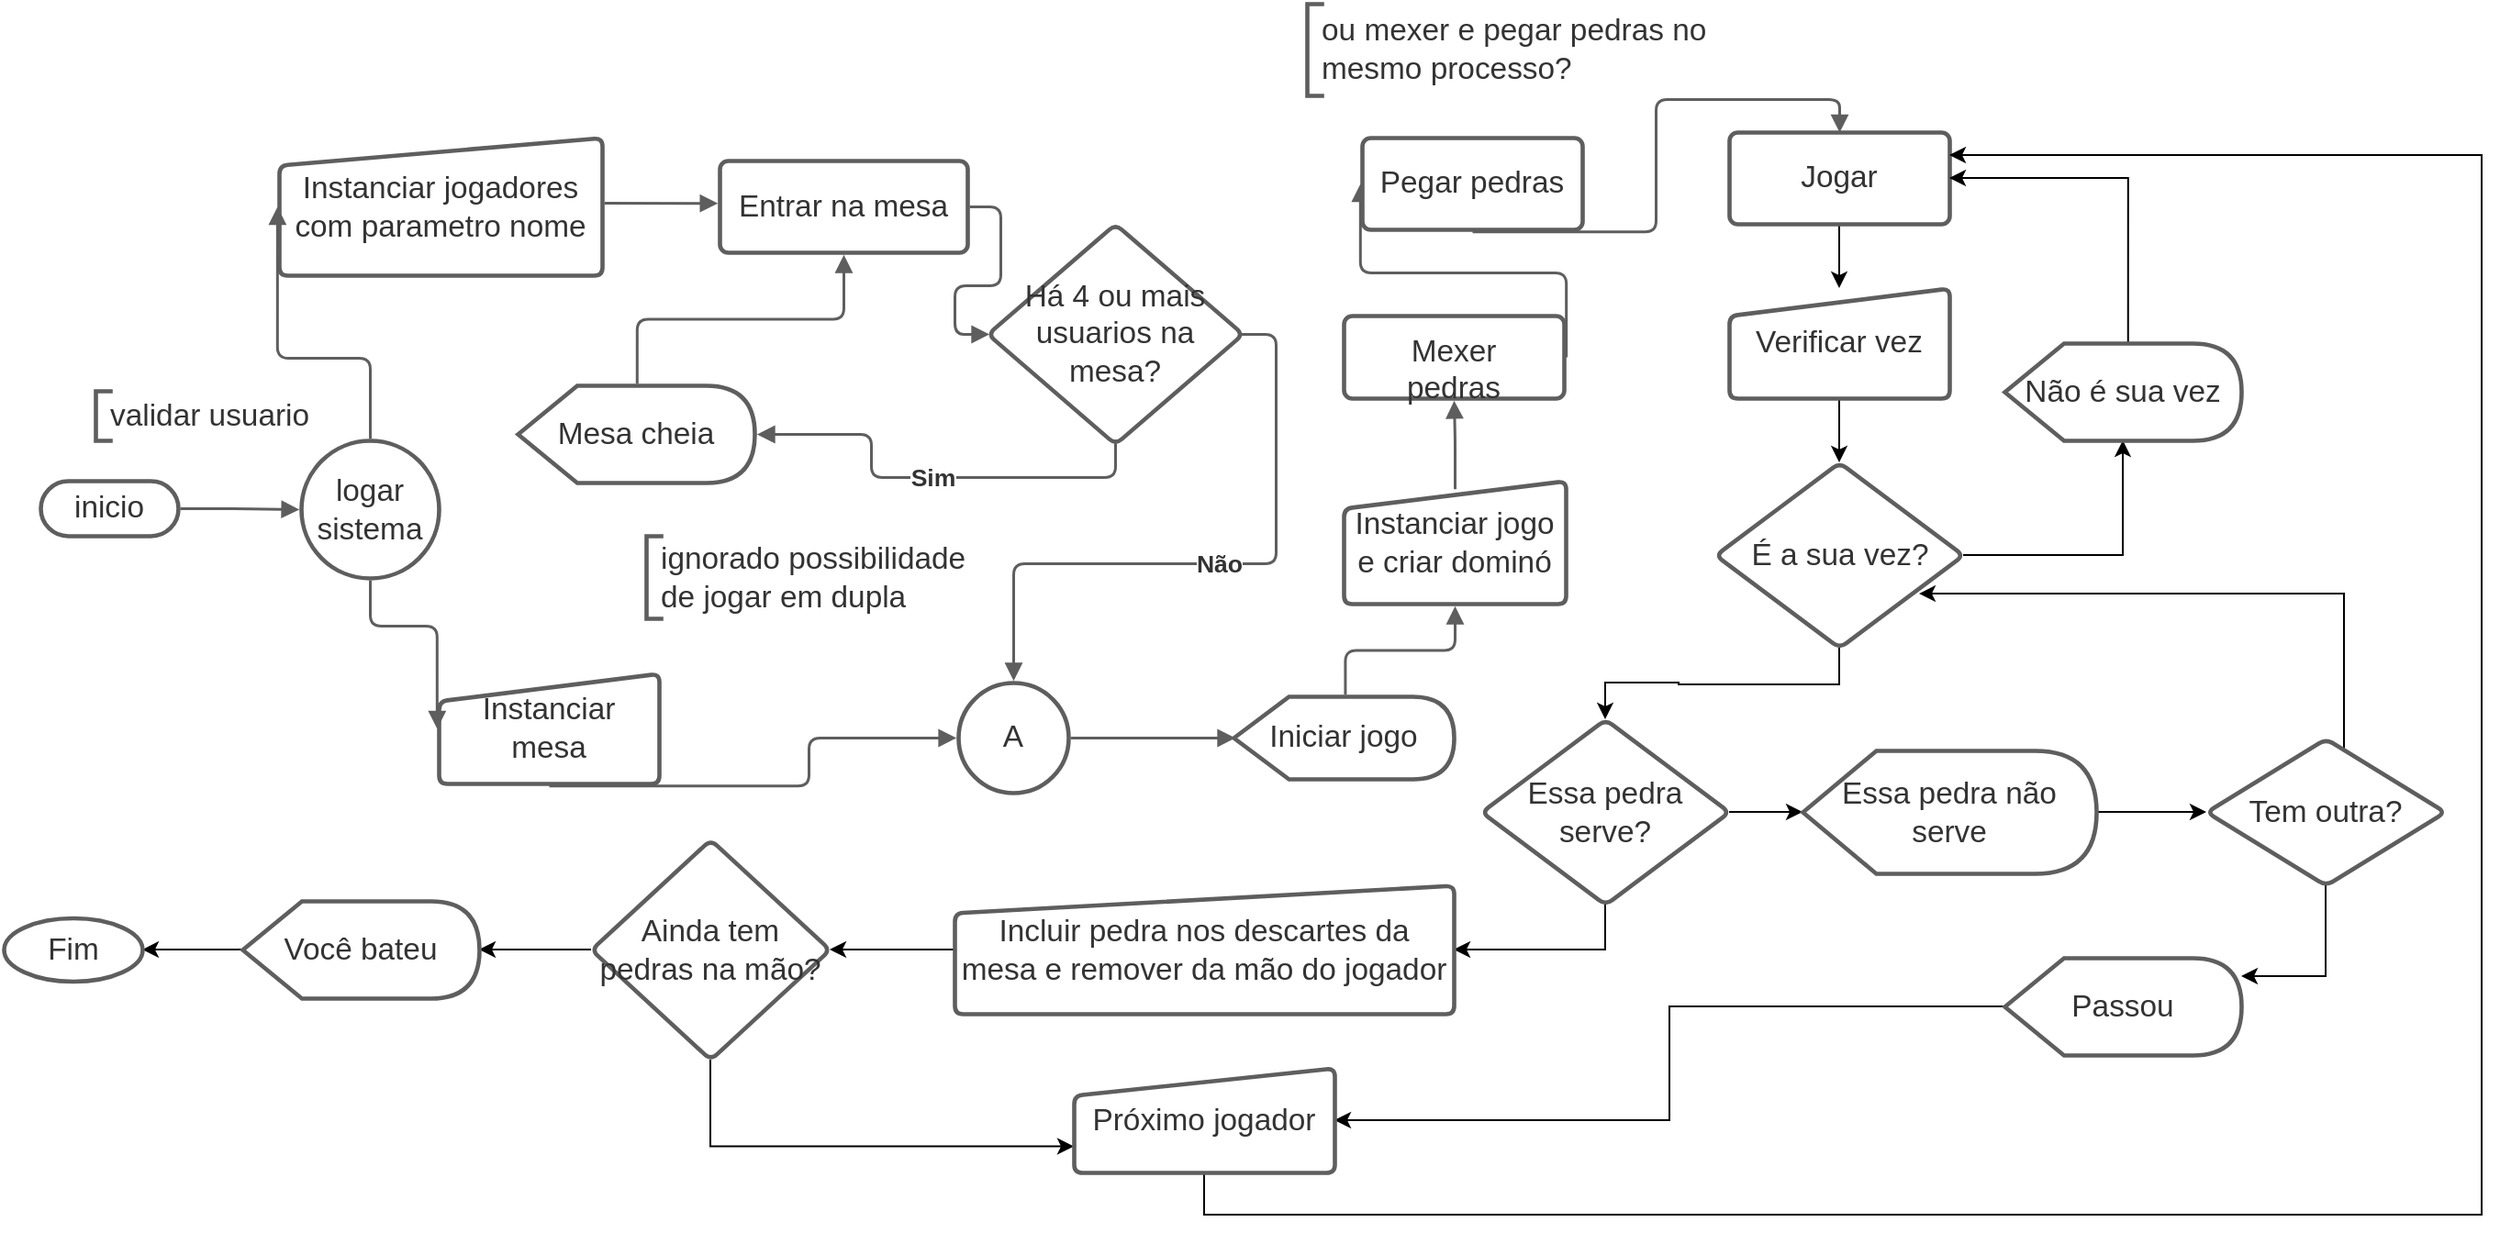 <mxfile version="15.2.4" type="github">
  <diagram id="7m37ZtdRttMwW5HV6ZR-" name="Page-1">
    <mxGraphModel dx="2146" dy="722" grid="1" gridSize="10" guides="1" tooltips="1" connect="1" arrows="1" fold="1" page="1" pageScale="1" pageWidth="850" pageHeight="1100" math="0" shadow="0">
      <root>
        <mxCell id="0" />
        <mxCell id="1" parent="0" />
        <UserObject label="inicio" lucidchartObjectId="kZv~mNR~G6qO" id="0JbDURM3s9Bg5V8chSfe-11">
          <mxCell style="html=1;overflow=block;blockSpacing=1;whiteSpace=wrap;rounded=1;arcSize=50;whiteSpace=wrap;fontSize=16.7;fontColor=#333333;spacing=3.8;strokeColor=#5e5e5e;strokeOpacity=100;strokeWidth=2.3;" vertex="1" parent="1">
            <mxGeometry x="-160" y="660" width="75" height="30" as="geometry" />
          </mxCell>
        </UserObject>
        <UserObject label="Instanciar jogadores com parametro nome" lucidchartObjectId="j1v~3B.U1fXL" id="0JbDURM3s9Bg5V8chSfe-12">
          <mxCell style="html=1;overflow=block;blockSpacing=1;whiteSpace=wrap;shape=manualInput;size=15;whiteSpace=wrap;fontSize=16.7;fontColor=#333333;spacing=3.8;strokeColor=#5e5e5e;strokeOpacity=100;rounded=1;absoluteArcSize=1;arcSize=9;strokeWidth=2.3;" vertex="1" parent="1">
            <mxGeometry x="-30" y="473" width="176" height="75" as="geometry" />
          </mxCell>
        </UserObject>
        <UserObject label="Instanciar mesa" lucidchartObjectId="V3v~wRQpkqoA" id="0JbDURM3s9Bg5V8chSfe-13">
          <mxCell style="html=1;overflow=block;blockSpacing=1;whiteSpace=wrap;shape=manualInput;size=15;whiteSpace=wrap;fontSize=16.7;fontColor=#333333;spacing=3.8;strokeColor=#5e5e5e;strokeOpacity=100;rounded=1;absoluteArcSize=1;arcSize=9;strokeWidth=2.3;" vertex="1" parent="1">
            <mxGeometry x="57" y="765" width="120" height="60" as="geometry" />
          </mxCell>
        </UserObject>
        <UserObject label="" lucidchartObjectId="g6v~GuppD06Z" id="0JbDURM3s9Bg5V8chSfe-14">
          <mxCell style="html=1;jettySize=18;whiteSpace=wrap;fontSize=13;strokeColor=#5E5E5E;strokeWidth=1.5;rounded=1;arcSize=12;edgeStyle=orthogonalEdgeStyle;startArrow=none;;endArrow=block;endFill=1;;exitX=1.015;exitY=0.5;exitPerimeter=0;entryX=-0.015;entryY=0.5;entryPerimeter=0;" edge="1" parent="1" source="0JbDURM3s9Bg5V8chSfe-11" target="0JbDURM3s9Bg5V8chSfe-15">
            <mxGeometry width="100" height="100" relative="1" as="geometry">
              <Array as="points" />
            </mxGeometry>
          </mxCell>
        </UserObject>
        <UserObject label="logar sistema" lucidchartObjectId="j6v~5Wp7Alrz" id="0JbDURM3s9Bg5V8chSfe-15">
          <mxCell style="html=1;overflow=block;blockSpacing=1;whiteSpace=wrap;ellipse;whiteSpace=wrap;fontSize=16.7;fontColor=#333333;spacing=3.8;strokeColor=#5e5e5e;strokeOpacity=100;rounded=1;absoluteArcSize=1;arcSize=9;strokeWidth=2.3;" vertex="1" parent="1">
            <mxGeometry x="-18" y="638" width="75" height="75" as="geometry" />
          </mxCell>
        </UserObject>
        <UserObject label="" lucidchartObjectId="s6v~.FOGg735" id="0JbDURM3s9Bg5V8chSfe-16">
          <mxCell style="html=1;jettySize=18;whiteSpace=wrap;fontSize=13;strokeColor=#5E5E5E;strokeWidth=1.5;rounded=1;arcSize=12;edgeStyle=orthogonalEdgeStyle;startArrow=none;;endArrow=block;endFill=1;;exitX=0.5;exitY=-0.015;exitPerimeter=0;entryX=-0.006;entryY=0.5;entryPerimeter=0;" edge="1" parent="1" source="0JbDURM3s9Bg5V8chSfe-15" target="0JbDURM3s9Bg5V8chSfe-12">
            <mxGeometry width="100" height="100" relative="1" as="geometry">
              <Array as="points" />
            </mxGeometry>
          </mxCell>
        </UserObject>
        <UserObject label="" lucidchartObjectId="v8v~0PN.mCqf" id="0JbDURM3s9Bg5V8chSfe-17">
          <mxCell style="html=1;jettySize=18;whiteSpace=wrap;fontSize=13;strokeColor=#5E5E5E;strokeWidth=1.5;rounded=1;arcSize=12;edgeStyle=orthogonalEdgeStyle;startArrow=none;;endArrow=block;endFill=1;;exitX=0.5;exitY=1.015;exitPerimeter=0;entryX=-0.009;entryY=0.5;entryPerimeter=0;" edge="1" parent="1" source="0JbDURM3s9Bg5V8chSfe-15" target="0JbDURM3s9Bg5V8chSfe-13">
            <mxGeometry width="100" height="100" relative="1" as="geometry">
              <Array as="points" />
            </mxGeometry>
          </mxCell>
        </UserObject>
        <UserObject label="" lucidchartObjectId="D8v~GmxZzL8O" id="0JbDURM3s9Bg5V8chSfe-18">
          <mxCell style="html=1;jettySize=18;whiteSpace=wrap;fontSize=13;strokeColor=#5E5E5E;strokeWidth=1.5;rounded=1;arcSize=12;edgeStyle=orthogonalEdgeStyle;startArrow=none;;endArrow=block;endFill=1;;exitX=1.006;exitY=0.474;exitPerimeter=0;entryX=-0.008;entryY=0.462;entryPerimeter=0;" edge="1" parent="1" source="0JbDURM3s9Bg5V8chSfe-12" target="0JbDURM3s9Bg5V8chSfe-19">
            <mxGeometry width="100" height="100" relative="1" as="geometry">
              <Array as="points" />
            </mxGeometry>
          </mxCell>
        </UserObject>
        <UserObject label="Entrar na mesa" lucidchartObjectId="E8v~LeZriVJx" id="0JbDURM3s9Bg5V8chSfe-19">
          <mxCell style="html=1;overflow=block;blockSpacing=1;whiteSpace=wrap;;whiteSpace=wrap;fontSize=16.7;fontColor=#333333;spacing=3.8;strokeColor=#5e5e5e;strokeOpacity=100;rounded=1;absoluteArcSize=1;arcSize=9;strokeWidth=2.3;" vertex="1" parent="1">
            <mxGeometry x="210" y="485.5" width="135" height="50" as="geometry" />
          </mxCell>
        </UserObject>
        <mxCell id="0JbDURM3s9Bg5V8chSfe-20" value="validar usuario" style="group;spacingLeft=8;align=left;spacing=0;strokeColor=none;whiteSpace=wrap;fontSize=16.7;fontColor=#333333;strokeOpacity=100;fillOpacity=0;rounded=1;absoluteArcSize=1;arcSize=9;fillColor=#ffffff;strokeWidth=2.3;verticalAlign=middle;html=1;" vertex="1" parent="1">
          <mxGeometry x="-130" y="611" width="135" height="27" as="geometry" />
        </mxCell>
        <mxCell id="0JbDURM3s9Bg5V8chSfe-21" value="" style="shape=partialRectangle;right=0;fillColor=none;whiteSpace=wrap;fontSize=16.7;fontColor=#333333;strokeColor=#5e5e5e;strokeWidth=2.3;" vertex="1" parent="0JbDURM3s9Bg5V8chSfe-20">
          <mxGeometry width="8" height="27" relative="1" as="geometry" />
        </mxCell>
        <UserObject label="Iniciar jogo" lucidchartObjectId="NRR~2jFwm~qd" id="0JbDURM3s9Bg5V8chSfe-22">
          <mxCell style="html=1;overflow=block;blockSpacing=1;whiteSpace=wrap;shape=display;whiteSpace=wrap;fontSize=16.7;fontColor=#333333;spacing=3.8;strokeColor=#5e5e5e;strokeOpacity=100;rounded=1;absoluteArcSize=1;arcSize=9;strokeWidth=2.3;" vertex="1" parent="1">
            <mxGeometry x="490" y="777.5" width="120" height="45" as="geometry" />
          </mxCell>
        </UserObject>
        <UserObject label="" lucidchartObjectId="HTR~-b7AvbYV" id="0JbDURM3s9Bg5V8chSfe-23">
          <mxCell style="html=1;jettySize=18;whiteSpace=wrap;fontSize=13;strokeColor=#5E5E5E;strokeWidth=1.5;rounded=1;arcSize=12;edgeStyle=orthogonalEdgeStyle;startArrow=none;;endArrow=block;endFill=1;;exitX=0.5;exitY=1.019;exitPerimeter=0;entryX=-0.019;entryY=0.5;entryPerimeter=0;" edge="1" parent="1" source="0JbDURM3s9Bg5V8chSfe-13" target="0JbDURM3s9Bg5V8chSfe-24">
            <mxGeometry width="100" height="100" relative="1" as="geometry">
              <Array as="points" />
            </mxGeometry>
          </mxCell>
        </UserObject>
        <UserObject label="A" lucidchartObjectId="ITR~7d5U~RKa" id="0JbDURM3s9Bg5V8chSfe-24">
          <mxCell style="html=1;overflow=block;blockSpacing=1;whiteSpace=wrap;ellipse;whiteSpace=wrap;fontSize=16.7;fontColor=#333333;spacing=3.8;strokeColor=#5e5e5e;strokeOpacity=100;rounded=1;absoluteArcSize=1;arcSize=9;strokeWidth=2.3;" vertex="1" parent="1">
            <mxGeometry x="340" y="770" width="60" height="60" as="geometry" />
          </mxCell>
        </UserObject>
        <UserObject label="" lucidchartObjectId="dUR~4mjKR95o" id="0JbDURM3s9Bg5V8chSfe-25">
          <mxCell style="html=1;jettySize=18;whiteSpace=wrap;fontSize=13;strokeColor=#5E5E5E;strokeWidth=1.5;rounded=1;arcSize=12;edgeStyle=orthogonalEdgeStyle;startArrow=none;;endArrow=block;endFill=1;;exitX=1.019;exitY=0.5;exitPerimeter=0;entryX=0.007;entryY=0.5;entryPerimeter=0;" edge="1" parent="1" source="0JbDURM3s9Bg5V8chSfe-24" target="0JbDURM3s9Bg5V8chSfe-22">
            <mxGeometry width="100" height="100" relative="1" as="geometry">
              <Array as="points" />
            </mxGeometry>
          </mxCell>
        </UserObject>
        <UserObject label="Há 4 ou mais usuarios na mesa?" lucidchartObjectId="S0R~QacTpb6g" id="0JbDURM3s9Bg5V8chSfe-26">
          <mxCell style="html=1;overflow=block;blockSpacing=1;whiteSpace=wrap;rhombus;whiteSpace=wrap;fontSize=16.7;fontColor=#333333;spacing=3.8;strokeColor=#5e5e5e;strokeOpacity=100;rounded=1;absoluteArcSize=1;arcSize=9;strokeWidth=2.3;" vertex="1" parent="1">
            <mxGeometry x="356" y="520" width="139" height="120" as="geometry" />
          </mxCell>
        </UserObject>
        <UserObject label="" lucidchartObjectId="P1R~o4ZUzLe." id="0JbDURM3s9Bg5V8chSfe-27">
          <mxCell style="html=1;jettySize=18;whiteSpace=wrap;fontSize=13.3;fontColor=#333333;fontStyle=1;strokeColor=#5E5E5E;strokeWidth=1.5;rounded=1;arcSize=12;edgeStyle=orthogonalEdgeStyle;startArrow=none;;endArrow=block;endFill=1;;exitX=0.994;exitY=0.5;exitPerimeter=0;entryX=0.5;entryY=-0.019;entryPerimeter=0;" edge="1" parent="1" source="0JbDURM3s9Bg5V8chSfe-26" target="0JbDURM3s9Bg5V8chSfe-24">
            <mxGeometry width="100" height="100" relative="1" as="geometry">
              <Array as="points" />
            </mxGeometry>
          </mxCell>
        </UserObject>
        <mxCell id="0JbDURM3s9Bg5V8chSfe-28" value="Não" style="text;html=1;resizable=0;labelBackgroundColor=#ffffff;align=center;verticalAlign=middle;fontStyle=1;fontColor=#333333;;fontSize=13.3;" vertex="1" parent="0JbDURM3s9Bg5V8chSfe-27">
          <mxGeometry relative="1" as="geometry" />
        </mxCell>
        <UserObject label="" lucidchartObjectId="w2R~GWVeLTQU" id="0JbDURM3s9Bg5V8chSfe-29">
          <mxCell style="html=1;jettySize=18;whiteSpace=wrap;fontSize=13;strokeColor=#5E5E5E;strokeWidth=1.5;rounded=1;arcSize=12;edgeStyle=orthogonalEdgeStyle;startArrow=none;;endArrow=block;endFill=1;;exitX=1.008;exitY=0.5;exitPerimeter=0;entryX=0.006;entryY=0.5;entryPerimeter=0;" edge="1" parent="1" source="0JbDURM3s9Bg5V8chSfe-19" target="0JbDURM3s9Bg5V8chSfe-26">
            <mxGeometry width="100" height="100" relative="1" as="geometry">
              <Array as="points" />
            </mxGeometry>
          </mxCell>
        </UserObject>
        <UserObject label="" lucidchartObjectId="F3R~7GjH1Mq6" id="0JbDURM3s9Bg5V8chSfe-30">
          <mxCell style="html=1;jettySize=18;whiteSpace=wrap;fontSize=13.3;fontColor=#333333;fontStyle=1;strokeColor=#5E5E5E;strokeWidth=1.5;rounded=1;arcSize=12;edgeStyle=orthogonalEdgeStyle;startArrow=none;;endArrow=block;endFill=1;;exitX=0.5;exitY=0.995;exitPerimeter=0;entryX=1.009;entryY=0.5;entryPerimeter=0;" edge="1" parent="1" source="0JbDURM3s9Bg5V8chSfe-26" target="0JbDURM3s9Bg5V8chSfe-32">
            <mxGeometry width="100" height="100" relative="1" as="geometry">
              <Array as="points" />
            </mxGeometry>
          </mxCell>
        </UserObject>
        <mxCell id="0JbDURM3s9Bg5V8chSfe-31" value="Sim" style="text;html=1;resizable=0;labelBackgroundColor=#ffffff;align=center;verticalAlign=middle;fontStyle=1;fontColor=#333333;;fontSize=13.3;" vertex="1" parent="0JbDURM3s9Bg5V8chSfe-30">
          <mxGeometry relative="1" as="geometry" />
        </mxCell>
        <UserObject label="Mesa cheia" lucidchartObjectId="K3R~PH12rO8Q" id="0JbDURM3s9Bg5V8chSfe-32">
          <mxCell style="html=1;overflow=block;blockSpacing=1;whiteSpace=wrap;shape=display;whiteSpace=wrap;fontSize=16.7;fontColor=#333333;spacing=3.8;strokeColor=#5e5e5e;strokeOpacity=100;rounded=1;absoluteArcSize=1;arcSize=9;strokeWidth=2.3;" vertex="1" parent="1">
            <mxGeometry x="100" y="608" width="129" height="53" as="geometry" />
          </mxCell>
        </UserObject>
        <UserObject label="" lucidchartObjectId="f4R~RC9oGjJJ" id="0JbDURM3s9Bg5V8chSfe-33">
          <mxCell style="html=1;jettySize=18;whiteSpace=wrap;fontSize=13;strokeColor=#5E5E5E;strokeWidth=1.5;rounded=1;arcSize=12;edgeStyle=orthogonalEdgeStyle;startArrow=none;;endArrow=block;endFill=1;;exitX=0.503;exitY=-0.021;exitPerimeter=0;entryX=0.5;entryY=1.023;entryPerimeter=0;" edge="1" parent="1" source="0JbDURM3s9Bg5V8chSfe-32" target="0JbDURM3s9Bg5V8chSfe-19">
            <mxGeometry width="100" height="100" relative="1" as="geometry">
              <Array as="points" />
            </mxGeometry>
          </mxCell>
        </UserObject>
        <UserObject label="Instanciar jogo e criar dominó" lucidchartObjectId="f7R~Kt_5P~JU" id="0JbDURM3s9Bg5V8chSfe-34">
          <mxCell style="html=1;overflow=block;blockSpacing=1;whiteSpace=wrap;shape=manualInput;size=15;whiteSpace=wrap;fontSize=16.7;fontColor=#333333;spacing=3.8;strokeColor=#5e5e5e;strokeOpacity=100;rounded=1;absoluteArcSize=1;arcSize=9;strokeWidth=2.3;" vertex="1" parent="1">
            <mxGeometry x="550" y="660" width="121" height="67" as="geometry" />
          </mxCell>
        </UserObject>
        <UserObject label="Mexer pedras" lucidchartObjectId="I_R~DYS2-8Vh" id="0JbDURM3s9Bg5V8chSfe-35">
          <mxCell style="html=1;overflow=block;blockSpacing=1;whiteSpace=wrap;;whiteSpace=wrap;fontSize=16.7;fontColor=#333333;spacing=9;strokeColor=#5e5e5e;strokeOpacity=100;rounded=1;absoluteArcSize=1;arcSize=9;strokeWidth=2.3;" vertex="1" parent="1">
            <mxGeometry x="550" y="570" width="120" height="45" as="geometry" />
          </mxCell>
        </UserObject>
        <UserObject label="" lucidchartObjectId="-sS~jsegGb.K" id="0JbDURM3s9Bg5V8chSfe-36">
          <mxCell style="html=1;jettySize=18;whiteSpace=wrap;fontSize=13;strokeColor=#5E5E5E;strokeWidth=1.5;rounded=1;arcSize=12;edgeStyle=orthogonalEdgeStyle;startArrow=none;;endArrow=block;endFill=1;;exitX=0.506;exitY=-0.025;exitPerimeter=0;entryX=0.5;entryY=1.017;entryPerimeter=0;" edge="1" parent="1" source="0JbDURM3s9Bg5V8chSfe-22" target="0JbDURM3s9Bg5V8chSfe-34">
            <mxGeometry width="100" height="100" relative="1" as="geometry">
              <Array as="points" />
            </mxGeometry>
          </mxCell>
        </UserObject>
        <UserObject label="" lucidchartObjectId="ptS~rT2_DQW-" id="0JbDURM3s9Bg5V8chSfe-37">
          <mxCell style="html=1;jettySize=18;whiteSpace=wrap;fontSize=13;strokeColor=#5E5E5E;strokeWidth=1.5;rounded=1;arcSize=12;edgeStyle=orthogonalEdgeStyle;startArrow=none;;endArrow=block;endFill=1;;exitX=0.5;exitY=0.066;exitPerimeter=0;entryX=0.5;entryY=1.025;entryPerimeter=0;" edge="1" parent="1" source="0JbDURM3s9Bg5V8chSfe-34" target="0JbDURM3s9Bg5V8chSfe-35">
            <mxGeometry width="100" height="100" relative="1" as="geometry">
              <Array as="points" />
            </mxGeometry>
          </mxCell>
        </UserObject>
        <mxCell id="0JbDURM3s9Bg5V8chSfe-38" value="ignorado possibilidade de jogar em dupla" style="group;spacingLeft=8;align=left;spacing=0;strokeColor=none;whiteSpace=wrap;fontSize=16.7;fontColor=#333333;strokeOpacity=100;fillOpacity=0;rounded=1;absoluteArcSize=1;arcSize=9;fillColor=#ffffff;strokeWidth=2.3;verticalAlign=middle;html=1;" vertex="1" parent="1">
          <mxGeometry x="170" y="690" width="186" height="45" as="geometry" />
        </mxCell>
        <mxCell id="0JbDURM3s9Bg5V8chSfe-39" value="" style="shape=partialRectangle;right=0;fillColor=none;whiteSpace=wrap;fontSize=16.7;fontColor=#333333;strokeColor=#5e5e5e;strokeWidth=2.3;" vertex="1" parent="0JbDURM3s9Bg5V8chSfe-38">
          <mxGeometry width="8" height="45" relative="1" as="geometry" />
        </mxCell>
        <UserObject label="" lucidchartObjectId="QvS~69fNXWKZ" id="0JbDURM3s9Bg5V8chSfe-40">
          <mxCell style="html=1;jettySize=18;whiteSpace=wrap;fontSize=13;strokeColor=#5E5E5E;strokeWidth=1.5;rounded=1;arcSize=12;edgeStyle=orthogonalEdgeStyle;startArrow=none;;endArrow=block;endFill=1;;exitX=1.009;exitY=0.5;exitPerimeter=0;entryX=-0.009;entryY=0.5;entryPerimeter=0;" edge="1" parent="1" source="0JbDURM3s9Bg5V8chSfe-35" target="0JbDURM3s9Bg5V8chSfe-41">
            <mxGeometry width="100" height="100" relative="1" as="geometry">
              <Array as="points" />
            </mxGeometry>
          </mxCell>
        </UserObject>
        <UserObject label="Pegar pedras" lucidchartObjectId="XvS~D25~5tkC" id="0JbDURM3s9Bg5V8chSfe-41">
          <mxCell style="html=1;overflow=block;blockSpacing=1;whiteSpace=wrap;;whiteSpace=wrap;fontSize=16.7;fontColor=#333333;spacing=9;strokeColor=#5e5e5e;strokeOpacity=100;rounded=1;absoluteArcSize=1;arcSize=9;strokeWidth=2.3;" vertex="1" parent="1">
            <mxGeometry x="560" y="473" width="120" height="50" as="geometry" />
          </mxCell>
        </UserObject>
        <mxCell id="0JbDURM3s9Bg5V8chSfe-42" value="ou mexer e pegar pedras no mesmo processo?" style="group;spacingLeft=8;align=left;spacing=0;strokeColor=none;whiteSpace=wrap;fontSize=16.7;fontColor=#333333;strokeOpacity=100;fillOpacity=0;rounded=1;absoluteArcSize=1;arcSize=9;fillColor=#ffffff;strokeWidth=2.3;verticalAlign=middle;html=1;" vertex="1" parent="1">
          <mxGeometry x="530" y="400" width="225" height="50" as="geometry" />
        </mxCell>
        <mxCell id="0JbDURM3s9Bg5V8chSfe-43" value="" style="shape=partialRectangle;right=0;fillColor=none;whiteSpace=wrap;fontSize=16.7;fontColor=#333333;strokeColor=#5e5e5e;strokeWidth=2.3;" vertex="1" parent="0JbDURM3s9Bg5V8chSfe-42">
          <mxGeometry width="8" height="50" relative="1" as="geometry" />
        </mxCell>
        <mxCell id="0JbDURM3s9Bg5V8chSfe-52" style="edgeStyle=orthogonalEdgeStyle;rounded=0;orthogonalLoop=1;jettySize=auto;html=1;" edge="1" parent="1" source="0JbDURM3s9Bg5V8chSfe-44" target="0JbDURM3s9Bg5V8chSfe-50">
          <mxGeometry relative="1" as="geometry" />
        </mxCell>
        <mxCell id="0JbDURM3s9Bg5V8chSfe-56" value="" style="edgeStyle=orthogonalEdgeStyle;rounded=0;orthogonalLoop=1;jettySize=auto;html=1;" edge="1" parent="1" source="0JbDURM3s9Bg5V8chSfe-44" target="0JbDURM3s9Bg5V8chSfe-55">
          <mxGeometry relative="1" as="geometry" />
        </mxCell>
        <UserObject label="É a sua vez?" lucidchartObjectId="ZwS~hbNFLozT" id="0JbDURM3s9Bg5V8chSfe-44">
          <mxCell style="html=1;overflow=block;blockSpacing=1;whiteSpace=wrap;rhombus;whiteSpace=wrap;fontSize=16.7;fontColor=#333333;spacing=3.8;strokeColor=#5e5e5e;strokeOpacity=100;rounded=1;absoluteArcSize=1;arcSize=9;strokeWidth=2.3;" vertex="1" parent="1">
            <mxGeometry x="752.5" y="650" width="135" height="101" as="geometry" />
          </mxCell>
        </UserObject>
        <UserObject label="" lucidchartObjectId=".AS~tcBLg190" id="0JbDURM3s9Bg5V8chSfe-45">
          <mxCell style="html=1;jettySize=18;whiteSpace=wrap;fontSize=13;strokeColor=#5E5E5E;strokeWidth=1.5;rounded=1;arcSize=12;edgeStyle=orthogonalEdgeStyle;startArrow=none;;endArrow=block;endFill=1;;exitX=0.5;exitY=1.022;exitPerimeter=0;entryX=0.5;entryY=0;entryDx=0;entryDy=0;" edge="1" parent="1" source="0JbDURM3s9Bg5V8chSfe-41" target="0JbDURM3s9Bg5V8chSfe-47">
            <mxGeometry width="100" height="100" relative="1" as="geometry">
              <Array as="points" />
              <mxPoint x="987" y="615" as="targetPoint" />
            </mxGeometry>
          </mxCell>
        </UserObject>
        <mxCell id="0JbDURM3s9Bg5V8chSfe-48" style="edgeStyle=orthogonalEdgeStyle;rounded=0;orthogonalLoop=1;jettySize=auto;html=1;" edge="1" parent="1" source="0JbDURM3s9Bg5V8chSfe-47" target="0JbDURM3s9Bg5V8chSfe-53">
          <mxGeometry relative="1" as="geometry" />
        </mxCell>
        <UserObject label="Jogar" lucidchartObjectId="XvS~D25~5tkC" id="0JbDURM3s9Bg5V8chSfe-47">
          <mxCell style="html=1;overflow=block;blockSpacing=1;whiteSpace=wrap;;whiteSpace=wrap;fontSize=16.7;fontColor=#333333;spacing=9;strokeColor=#5e5e5e;strokeOpacity=100;rounded=1;absoluteArcSize=1;arcSize=9;strokeWidth=2.3;" vertex="1" parent="1">
            <mxGeometry x="760" y="470" width="120" height="50" as="geometry" />
          </mxCell>
        </UserObject>
        <mxCell id="0JbDURM3s9Bg5V8chSfe-51" style="edgeStyle=orthogonalEdgeStyle;rounded=0;orthogonalLoop=1;jettySize=auto;html=1;entryX=1;entryY=0.5;entryDx=0;entryDy=0;exitX=0;exitY=0;exitDx=67.375;exitDy=0;exitPerimeter=0;" edge="1" parent="1" source="0JbDURM3s9Bg5V8chSfe-50" target="0JbDURM3s9Bg5V8chSfe-47">
          <mxGeometry relative="1" as="geometry">
            <Array as="points">
              <mxPoint x="977" y="495" />
            </Array>
          </mxGeometry>
        </mxCell>
        <UserObject label="Não é sua vez" lucidchartObjectId="K3R~PH12rO8Q" id="0JbDURM3s9Bg5V8chSfe-50">
          <mxCell style="html=1;overflow=block;blockSpacing=1;whiteSpace=wrap;shape=display;whiteSpace=wrap;fontSize=16.7;fontColor=#333333;spacing=3.8;strokeColor=#5e5e5e;strokeOpacity=100;rounded=1;absoluteArcSize=1;arcSize=9;strokeWidth=2.3;" vertex="1" parent="1">
            <mxGeometry x="910" y="585" width="129" height="53" as="geometry" />
          </mxCell>
        </UserObject>
        <mxCell id="0JbDURM3s9Bg5V8chSfe-54" style="edgeStyle=orthogonalEdgeStyle;rounded=0;orthogonalLoop=1;jettySize=auto;html=1;" edge="1" parent="1" source="0JbDURM3s9Bg5V8chSfe-53" target="0JbDURM3s9Bg5V8chSfe-44">
          <mxGeometry relative="1" as="geometry" />
        </mxCell>
        <UserObject label="Verificar vez" lucidchartObjectId="V3v~wRQpkqoA" id="0JbDURM3s9Bg5V8chSfe-53">
          <mxCell style="html=1;overflow=block;blockSpacing=1;whiteSpace=wrap;shape=manualInput;size=15;whiteSpace=wrap;fontSize=16.7;fontColor=#333333;spacing=3.8;strokeColor=#5e5e5e;strokeOpacity=100;rounded=1;absoluteArcSize=1;arcSize=9;strokeWidth=2.3;" vertex="1" parent="1">
            <mxGeometry x="760" y="555" width="120" height="60" as="geometry" />
          </mxCell>
        </UserObject>
        <mxCell id="0JbDURM3s9Bg5V8chSfe-61" style="edgeStyle=orthogonalEdgeStyle;rounded=0;orthogonalLoop=1;jettySize=auto;html=1;" edge="1" parent="1" source="0JbDURM3s9Bg5V8chSfe-55" target="0JbDURM3s9Bg5V8chSfe-57">
          <mxGeometry relative="1" as="geometry" />
        </mxCell>
        <mxCell id="0JbDURM3s9Bg5V8chSfe-65" style="edgeStyle=orthogonalEdgeStyle;rounded=0;orthogonalLoop=1;jettySize=auto;html=1;entryX=1;entryY=0.5;entryDx=0;entryDy=0;" edge="1" parent="1" source="0JbDURM3s9Bg5V8chSfe-55" target="0JbDURM3s9Bg5V8chSfe-64">
          <mxGeometry relative="1" as="geometry">
            <Array as="points">
              <mxPoint x="692" y="916" />
            </Array>
          </mxGeometry>
        </mxCell>
        <UserObject label="Essa pedra serve?" lucidchartObjectId="ZwS~hbNFLozT" id="0JbDURM3s9Bg5V8chSfe-55">
          <mxCell style="html=1;overflow=block;blockSpacing=1;whiteSpace=wrap;rhombus;whiteSpace=wrap;fontSize=16.7;fontColor=#333333;spacing=3.8;strokeColor=#5e5e5e;strokeOpacity=100;rounded=1;absoluteArcSize=1;arcSize=9;strokeWidth=2.3;" vertex="1" parent="1">
            <mxGeometry x="625" y="790" width="135" height="101" as="geometry" />
          </mxCell>
        </UserObject>
        <mxCell id="0JbDURM3s9Bg5V8chSfe-59" value="" style="edgeStyle=orthogonalEdgeStyle;rounded=0;orthogonalLoop=1;jettySize=auto;html=1;" edge="1" parent="1" source="0JbDURM3s9Bg5V8chSfe-57" target="0JbDURM3s9Bg5V8chSfe-58">
          <mxGeometry relative="1" as="geometry">
            <Array as="points">
              <mxPoint x="1090" y="840" />
            </Array>
          </mxGeometry>
        </mxCell>
        <UserObject label="Essa pedra não serve" lucidchartObjectId="K3R~PH12rO8Q" id="0JbDURM3s9Bg5V8chSfe-57">
          <mxCell style="html=1;overflow=block;blockSpacing=1;whiteSpace=wrap;shape=display;whiteSpace=wrap;fontSize=16.7;fontColor=#333333;spacing=3.8;strokeColor=#5e5e5e;strokeOpacity=100;rounded=1;absoluteArcSize=1;arcSize=9;strokeWidth=2.3;" vertex="1" parent="1">
            <mxGeometry x="800" y="807" width="160" height="67" as="geometry" />
          </mxCell>
        </UserObject>
        <mxCell id="0JbDURM3s9Bg5V8chSfe-60" style="edgeStyle=orthogonalEdgeStyle;rounded=0;orthogonalLoop=1;jettySize=auto;html=1;entryX=0.822;entryY=0.708;entryDx=0;entryDy=0;entryPerimeter=0;" edge="1" parent="1" source="0JbDURM3s9Bg5V8chSfe-58" target="0JbDURM3s9Bg5V8chSfe-44">
          <mxGeometry relative="1" as="geometry">
            <Array as="points">
              <mxPoint x="1095" y="722" />
            </Array>
          </mxGeometry>
        </mxCell>
        <mxCell id="0JbDURM3s9Bg5V8chSfe-63" style="edgeStyle=orthogonalEdgeStyle;rounded=0;orthogonalLoop=1;jettySize=auto;html=1;" edge="1" parent="1" source="0JbDURM3s9Bg5V8chSfe-58" target="0JbDURM3s9Bg5V8chSfe-62">
          <mxGeometry relative="1" as="geometry">
            <mxPoint x="1085" y="950" as="targetPoint" />
            <Array as="points">
              <mxPoint x="1085" y="930" />
            </Array>
          </mxGeometry>
        </mxCell>
        <mxCell id="0JbDURM3s9Bg5V8chSfe-58" value="Tem outra?" style="rhombus;whiteSpace=wrap;html=1;rounded=1;fontSize=16.7;fontColor=#333333;strokeColor=#5e5e5e;strokeWidth=2.3;spacing=3.8;arcSize=9;" vertex="1" parent="1">
          <mxGeometry x="1020" y="800.5" width="130" height="80" as="geometry" />
        </mxCell>
        <mxCell id="0JbDURM3s9Bg5V8chSfe-75" style="edgeStyle=orthogonalEdgeStyle;rounded=0;orthogonalLoop=1;jettySize=auto;html=1;entryX=1;entryY=0.5;entryDx=0;entryDy=0;" edge="1" parent="1" source="0JbDURM3s9Bg5V8chSfe-62" target="0JbDURM3s9Bg5V8chSfe-73">
          <mxGeometry relative="1" as="geometry" />
        </mxCell>
        <UserObject label="Passou" lucidchartObjectId="K3R~PH12rO8Q" id="0JbDURM3s9Bg5V8chSfe-62">
          <mxCell style="html=1;overflow=block;blockSpacing=1;whiteSpace=wrap;shape=display;whiteSpace=wrap;fontSize=16.7;fontColor=#333333;spacing=3.8;strokeColor=#5e5e5e;strokeOpacity=100;rounded=1;absoluteArcSize=1;arcSize=9;strokeWidth=2.3;" vertex="1" parent="1">
            <mxGeometry x="910" y="920" width="129" height="53" as="geometry" />
          </mxCell>
        </UserObject>
        <mxCell id="0JbDURM3s9Bg5V8chSfe-67" value="" style="edgeStyle=orthogonalEdgeStyle;rounded=0;orthogonalLoop=1;jettySize=auto;html=1;" edge="1" parent="1" source="0JbDURM3s9Bg5V8chSfe-64" target="0JbDURM3s9Bg5V8chSfe-66">
          <mxGeometry relative="1" as="geometry" />
        </mxCell>
        <UserObject label="Incluir pedra nos descartes da mesa e remover da mão do jogador" lucidchartObjectId="V3v~wRQpkqoA" id="0JbDURM3s9Bg5V8chSfe-64">
          <mxCell style="html=1;overflow=block;blockSpacing=1;whiteSpace=wrap;shape=manualInput;size=15;whiteSpace=wrap;fontSize=16.7;fontColor=#333333;spacing=3.8;strokeColor=#5e5e5e;strokeOpacity=100;rounded=1;absoluteArcSize=1;arcSize=9;strokeWidth=2.3;" vertex="1" parent="1">
            <mxGeometry x="338" y="880.5" width="272" height="70" as="geometry" />
          </mxCell>
        </UserObject>
        <mxCell id="0JbDURM3s9Bg5V8chSfe-70" style="edgeStyle=orthogonalEdgeStyle;rounded=0;orthogonalLoop=1;jettySize=auto;html=1;entryX=1;entryY=0.5;entryDx=0;entryDy=0;entryPerimeter=0;" edge="1" parent="1" source="0JbDURM3s9Bg5V8chSfe-66" target="0JbDURM3s9Bg5V8chSfe-69">
          <mxGeometry relative="1" as="geometry" />
        </mxCell>
        <mxCell id="0JbDURM3s9Bg5V8chSfe-74" style="edgeStyle=orthogonalEdgeStyle;rounded=0;orthogonalLoop=1;jettySize=auto;html=1;entryX=0;entryY=0.75;entryDx=0;entryDy=0;exitX=0.5;exitY=1;exitDx=0;exitDy=0;" edge="1" parent="1" source="0JbDURM3s9Bg5V8chSfe-66" target="0JbDURM3s9Bg5V8chSfe-73">
          <mxGeometry relative="1" as="geometry" />
        </mxCell>
        <mxCell id="0JbDURM3s9Bg5V8chSfe-66" value="Ainda tem pedras na mão?" style="rhombus;whiteSpace=wrap;html=1;rounded=1;fontSize=16.7;fontColor=#333333;strokeColor=#5e5e5e;strokeWidth=2.3;spacing=3.8;arcSize=9;" vertex="1" parent="1">
          <mxGeometry x="140" y="855.5" width="130" height="120" as="geometry" />
        </mxCell>
        <mxCell id="0JbDURM3s9Bg5V8chSfe-72" value="" style="edgeStyle=orthogonalEdgeStyle;rounded=0;orthogonalLoop=1;jettySize=auto;html=1;" edge="1" parent="1" source="0JbDURM3s9Bg5V8chSfe-69" target="0JbDURM3s9Bg5V8chSfe-71">
          <mxGeometry relative="1" as="geometry" />
        </mxCell>
        <UserObject label="Você bateu" lucidchartObjectId="K3R~PH12rO8Q" id="0JbDURM3s9Bg5V8chSfe-69">
          <mxCell style="html=1;overflow=block;blockSpacing=1;whiteSpace=wrap;shape=display;whiteSpace=wrap;fontSize=16.7;fontColor=#333333;spacing=3.8;strokeColor=#5e5e5e;strokeOpacity=100;rounded=1;absoluteArcSize=1;arcSize=9;strokeWidth=2.3;" vertex="1" parent="1">
            <mxGeometry x="-50" y="889" width="129" height="53" as="geometry" />
          </mxCell>
        </UserObject>
        <mxCell id="0JbDURM3s9Bg5V8chSfe-71" value="Fim" style="ellipse;whiteSpace=wrap;html=1;rounded=1;fontSize=16.7;fontColor=#333333;strokeColor=#5e5e5e;strokeWidth=2.3;spacing=3.8;arcSize=9;" vertex="1" parent="1">
          <mxGeometry x="-180" y="898.25" width="75.5" height="34.5" as="geometry" />
        </mxCell>
        <mxCell id="0JbDURM3s9Bg5V8chSfe-76" style="edgeStyle=orthogonalEdgeStyle;rounded=0;orthogonalLoop=1;jettySize=auto;html=1;entryX=1;entryY=0.25;entryDx=0;entryDy=0;" edge="1" parent="1" source="0JbDURM3s9Bg5V8chSfe-73" target="0JbDURM3s9Bg5V8chSfe-47">
          <mxGeometry relative="1" as="geometry">
            <Array as="points">
              <mxPoint x="474" y="1060" />
              <mxPoint x="1170" y="1060" />
              <mxPoint x="1170" y="482" />
            </Array>
          </mxGeometry>
        </mxCell>
        <UserObject label="Próximo jogador" lucidchartObjectId="V3v~wRQpkqoA" id="0JbDURM3s9Bg5V8chSfe-73">
          <mxCell style="html=1;overflow=block;blockSpacing=1;whiteSpace=wrap;shape=manualInput;size=15;whiteSpace=wrap;fontSize=16.7;fontColor=#333333;spacing=3.8;strokeColor=#5e5e5e;strokeOpacity=100;rounded=1;absoluteArcSize=1;arcSize=9;strokeWidth=2.3;" vertex="1" parent="1">
            <mxGeometry x="403" y="980" width="142" height="57" as="geometry" />
          </mxCell>
        </UserObject>
      </root>
    </mxGraphModel>
  </diagram>
</mxfile>
